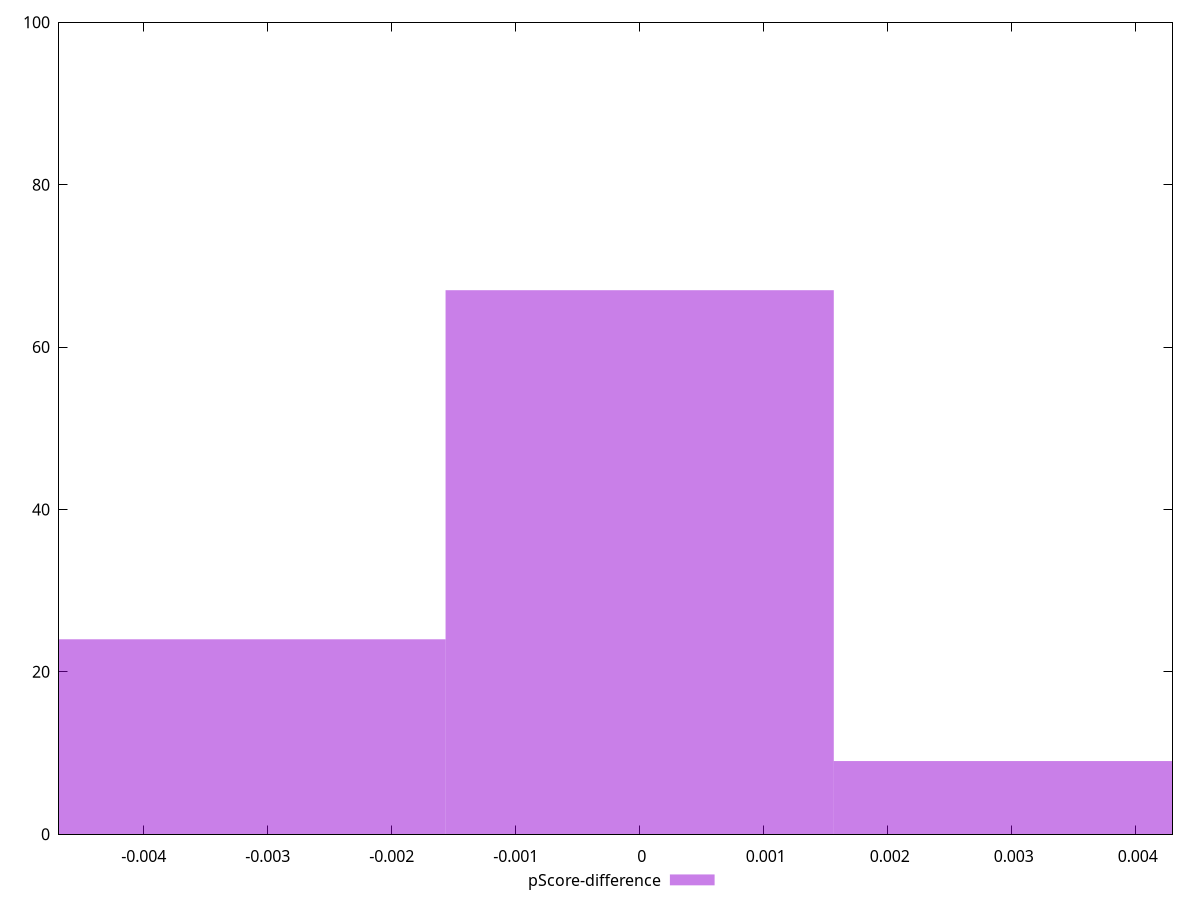 reset

$pScoreDifference <<EOF
0 67
-0.003130665942598407 24
0.003130665942598407 9
EOF

set key outside below
set boxwidth 0.003130665942598407
set xrange [-0.004682499999180467:0.0042966666662443975]
set yrange [0:100]
set trange [0:100]
set style fill transparent solid 0.5 noborder
set terminal svg size 640, 490 enhanced background rgb 'white'
set output "reprap/uses-rel-preconnect/samples/pages+cached+noexternal+nomedia/pScore-difference/histogram.svg"

plot $pScoreDifference title "pScore-difference" with boxes

reset
